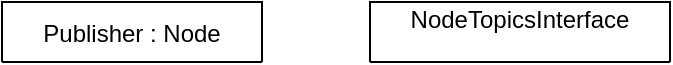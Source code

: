 <mxfile version="20.1.1" type="github">
  <diagram id="C5RBs43oDa-KdzZeNtuy" name="Page-1">
    <mxGraphModel dx="446" dy="649" grid="1" gridSize="10" guides="1" tooltips="1" connect="1" arrows="1" fold="1" page="1" pageScale="1" pageWidth="827" pageHeight="1169" math="0" shadow="0">
      <root>
        <mxCell id="WIyWlLk6GJQsqaUBKTNV-0" />
        <mxCell id="WIyWlLk6GJQsqaUBKTNV-1" parent="WIyWlLk6GJQsqaUBKTNV-0" />
        <mxCell id="D6LUJui6rwZHdAbUD2ae-0" value="Publisher : Node" style="swimlane;fontStyle=0;childLayout=stackLayout;horizontal=1;startSize=30;horizontalStack=0;resizeParent=1;resizeParentMax=0;resizeLast=0;collapsible=1;marginBottom=0;" vertex="1" collapsed="1" parent="WIyWlLk6GJQsqaUBKTNV-1">
          <mxGeometry x="80" y="310" width="130" height="30" as="geometry">
            <mxRectangle x="350" y="320" width="140" height="120" as="alternateBounds" />
          </mxGeometry>
        </mxCell>
        <mxCell id="D6LUJui6rwZHdAbUD2ae-1" value="Item 1" style="text;strokeColor=none;fillColor=none;align=left;verticalAlign=middle;spacingLeft=4;spacingRight=4;overflow=hidden;points=[[0,0.5],[1,0.5]];portConstraint=eastwest;rotatable=0;" vertex="1" parent="D6LUJui6rwZHdAbUD2ae-0">
          <mxGeometry y="30" width="140" height="30" as="geometry" />
        </mxCell>
        <mxCell id="D6LUJui6rwZHdAbUD2ae-2" value="Item 2" style="text;strokeColor=none;fillColor=none;align=left;verticalAlign=middle;spacingLeft=4;spacingRight=4;overflow=hidden;points=[[0,0.5],[1,0.5]];portConstraint=eastwest;rotatable=0;" vertex="1" parent="D6LUJui6rwZHdAbUD2ae-0">
          <mxGeometry y="60" width="140" height="30" as="geometry" />
        </mxCell>
        <mxCell id="D6LUJui6rwZHdAbUD2ae-3" value="Item 3" style="text;strokeColor=none;fillColor=none;align=left;verticalAlign=middle;spacingLeft=4;spacingRight=4;overflow=hidden;points=[[0,0.5],[1,0.5]];portConstraint=eastwest;rotatable=0;" vertex="1" parent="D6LUJui6rwZHdAbUD2ae-0">
          <mxGeometry y="90" width="140" height="30" as="geometry" />
        </mxCell>
        <mxCell id="D6LUJui6rwZHdAbUD2ae-4" value="NodeTopicsInterface&#xa;" style="swimlane;fontStyle=0;childLayout=stackLayout;horizontal=1;startSize=30;horizontalStack=0;resizeParent=1;resizeParentMax=0;resizeLast=0;collapsible=1;marginBottom=0;" vertex="1" collapsed="1" parent="WIyWlLk6GJQsqaUBKTNV-1">
          <mxGeometry x="264" y="310" width="150" height="30" as="geometry">
            <mxRectangle x="220" y="250" width="140" height="120" as="alternateBounds" />
          </mxGeometry>
        </mxCell>
        <mxCell id="D6LUJui6rwZHdAbUD2ae-5" value="Item 1" style="text;strokeColor=none;fillColor=none;align=left;verticalAlign=middle;spacingLeft=4;spacingRight=4;overflow=hidden;points=[[0,0.5],[1,0.5]];portConstraint=eastwest;rotatable=0;" vertex="1" parent="D6LUJui6rwZHdAbUD2ae-4">
          <mxGeometry y="30" width="140" height="30" as="geometry" />
        </mxCell>
        <mxCell id="D6LUJui6rwZHdAbUD2ae-6" value="Item 2" style="text;strokeColor=none;fillColor=none;align=left;verticalAlign=middle;spacingLeft=4;spacingRight=4;overflow=hidden;points=[[0,0.5],[1,0.5]];portConstraint=eastwest;rotatable=0;" vertex="1" parent="D6LUJui6rwZHdAbUD2ae-4">
          <mxGeometry y="60" width="140" height="30" as="geometry" />
        </mxCell>
        <mxCell id="D6LUJui6rwZHdAbUD2ae-7" value="Item 3" style="text;strokeColor=none;fillColor=none;align=left;verticalAlign=middle;spacingLeft=4;spacingRight=4;overflow=hidden;points=[[0,0.5],[1,0.5]];portConstraint=eastwest;rotatable=0;" vertex="1" parent="D6LUJui6rwZHdAbUD2ae-4">
          <mxGeometry y="90" width="140" height="30" as="geometry" />
        </mxCell>
      </root>
    </mxGraphModel>
  </diagram>
</mxfile>
